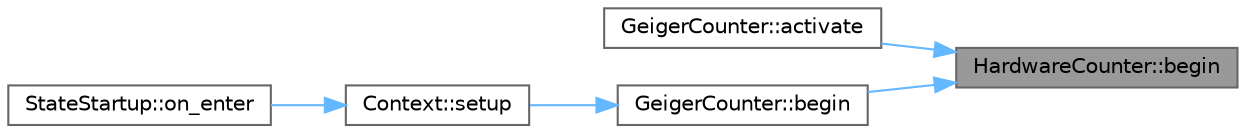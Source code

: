 digraph "HardwareCounter::begin"
{
 // LATEX_PDF_SIZE
  bgcolor="transparent";
  edge [fontname=Helvetica,fontsize=10,labelfontname=Helvetica,labelfontsize=10];
  node [fontname=Helvetica,fontsize=10,shape=box,height=0.2,width=0.4];
  rankdir="RL";
  Node1 [id="Node000001",label="HardwareCounter::begin",height=0.2,width=0.4,color="gray40", fillcolor="grey60", style="filled", fontcolor="black",tooltip=" "];
  Node1 -> Node2 [id="edge5_Node000001_Node000002",dir="back",color="steelblue1",style="solid",tooltip=" "];
  Node2 [id="Node000002",label="GeigerCounter::activate",height=0.2,width=0.4,color="grey40", fillcolor="white", style="filled",URL="$class_geiger_counter.html#a20619a3dcabbac2b7595322d283ccb72",tooltip=" "];
  Node1 -> Node3 [id="edge6_Node000001_Node000003",dir="back",color="steelblue1",style="solid",tooltip=" "];
  Node3 [id="Node000003",label="GeigerCounter::begin",height=0.2,width=0.4,color="grey40", fillcolor="white", style="filled",URL="$class_geiger_counter.html#a828539acf44e719d73716ff545bce51b",tooltip=" "];
  Node3 -> Node4 [id="edge7_Node000003_Node000004",dir="back",color="steelblue1",style="solid",tooltip=" "];
  Node4 [id="Node000004",label="Context::setup",height=0.2,width=0.4,color="grey40", fillcolor="white", style="filled",URL="$class_context.html#ad6ab2ba0b337de2f0ff6ae764a4ee18a",tooltip=" "];
  Node4 -> Node5 [id="edge8_Node000004_Node000005",dir="back",color="steelblue1",style="solid",tooltip=" "];
  Node5 [id="Node000005",label="StateStartup::on_enter",height=0.2,width=0.4,color="grey40", fillcolor="white", style="filled",URL="$class_state_startup.html#aa18d08fdc8b18a4b9711a10075d992f8",tooltip=" "];
}
